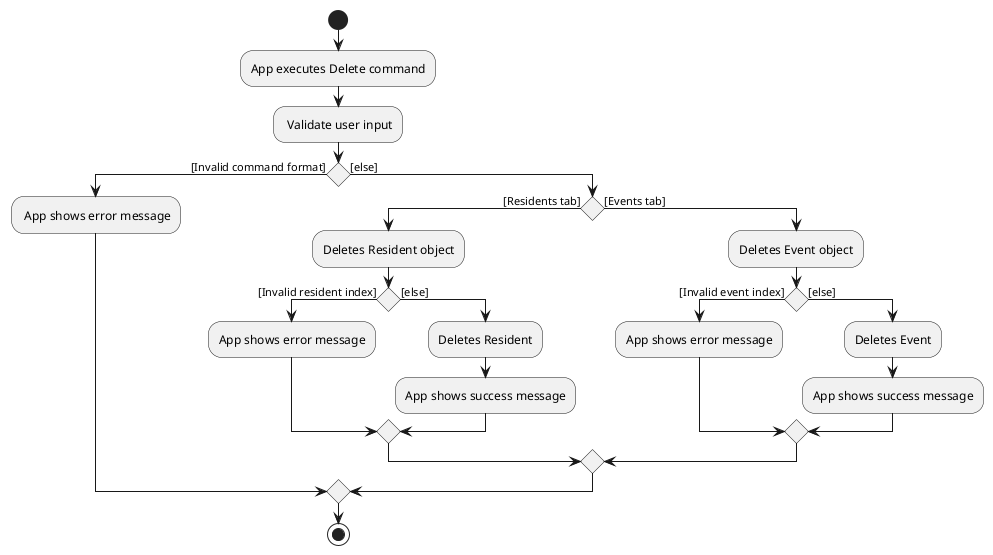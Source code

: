 @startuml
start
:App executes Delete command;
: Validate user input;

if () then ([Invalid command format])
    : App shows error message;
else ([else])
 if () then ([Residents tab])
        :Deletes Resident object;
        if () then ([Invalid resident index])
            :App shows error message;
        else ([else])
            :Deletes Resident;
            :App shows success message;
        endif
    else([Events tab])
        :Deletes Event object;
        if () then ([Invalid event index])
            :App shows error message;
        else ([else])
            :Deletes Event;
            :App shows success message;
endif
endif
endif
stop
@enduml
